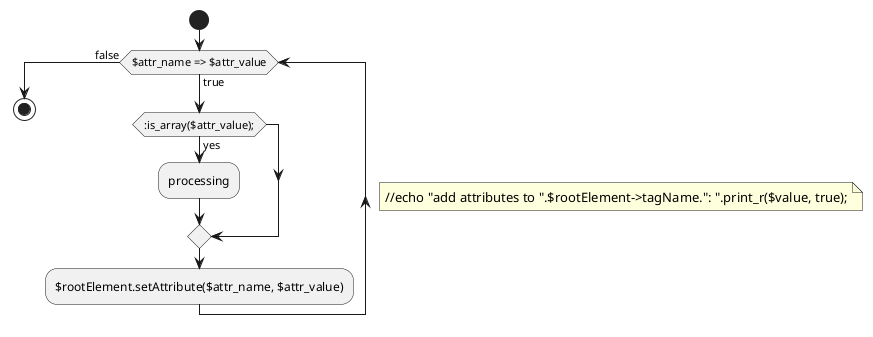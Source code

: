 {
  "sha1": "jrr2pvfw2b72gzouv85yck88ssacsxz",
  "insertion": {
    "when": "2024-06-03T18:59:32.139Z",
    "user": "plantuml@gmail.com"
  }
}
@startuml
start
    while ($attr_name => $attr_value) is (true)
    note right
    //echo "add attributes to ".$rootElement->tagName.": ".print_r($value, true);
    end note
        if (:is_array($attr_value);) then (yes)
        :processing;


        endif

        :$rootElement.setAttribute($attr_name, $attr_value);
    endwhile (false)
stop
@enduml
